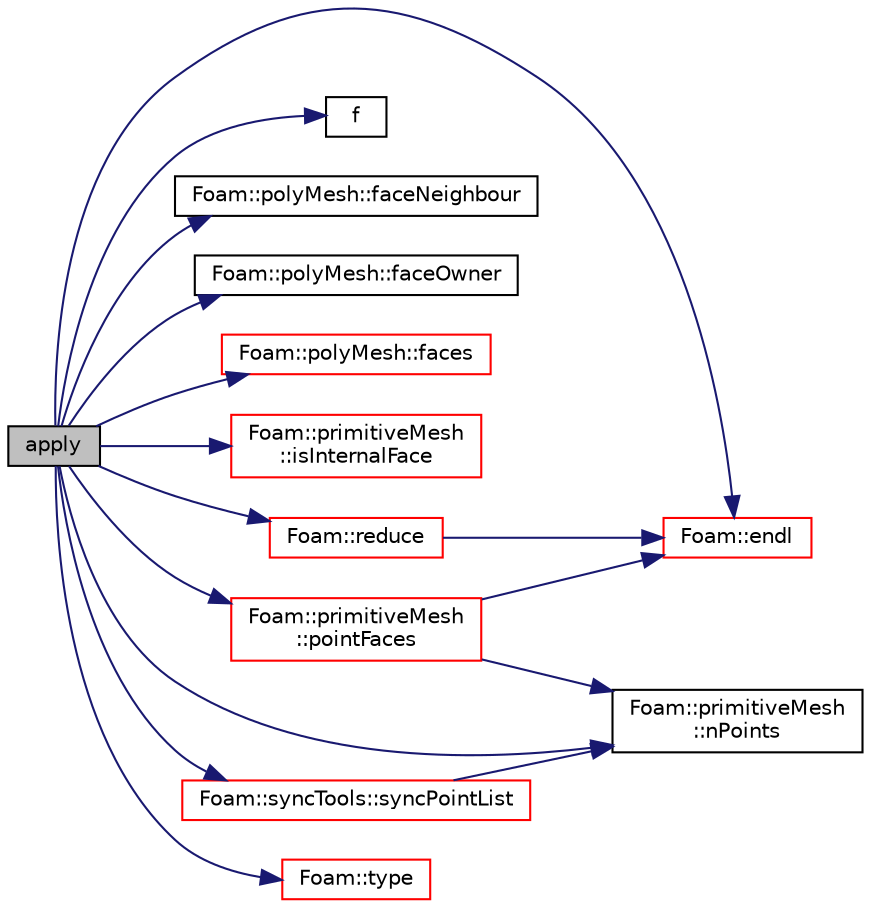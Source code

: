 digraph "apply"
{
  bgcolor="transparent";
  edge [fontname="Helvetica",fontsize="10",labelfontname="Helvetica",labelfontsize="10"];
  node [fontname="Helvetica",fontsize="10",shape=record];
  rankdir="LR";
  Node1186 [label="apply",height=0.2,width=0.4,color="black", fillcolor="grey75", style="filled", fontcolor="black"];
  Node1186 -> Node1187 [color="midnightblue",fontsize="10",style="solid",fontname="Helvetica"];
  Node1187 [label="Foam::endl",height=0.2,width=0.4,color="red",URL="$a21851.html#a2db8fe02a0d3909e9351bb4275b23ce4",tooltip="Add newline and flush stream. "];
  Node1186 -> Node1189 [color="midnightblue",fontsize="10",style="solid",fontname="Helvetica"];
  Node1189 [label="f",height=0.2,width=0.4,color="black",URL="$a18335.html#a888be93833ac7a23170555c69c690288"];
  Node1186 -> Node1190 [color="midnightblue",fontsize="10",style="solid",fontname="Helvetica"];
  Node1190 [label="Foam::polyMesh::faceNeighbour",height=0.2,width=0.4,color="black",URL="$a28565.html#a9fb57b52c700ed61f09ada65412d13e3",tooltip="Return face neighbour. "];
  Node1186 -> Node1191 [color="midnightblue",fontsize="10",style="solid",fontname="Helvetica"];
  Node1191 [label="Foam::polyMesh::faceOwner",height=0.2,width=0.4,color="black",URL="$a28565.html#a57752b49bfee23ca1944c3fb0493974f",tooltip="Return face owner. "];
  Node1186 -> Node1192 [color="midnightblue",fontsize="10",style="solid",fontname="Helvetica"];
  Node1192 [label="Foam::polyMesh::faces",height=0.2,width=0.4,color="red",URL="$a28565.html#a431c0a24765f0bb6d32f6a03ce0e9b57",tooltip="Return raw faces. "];
  Node1186 -> Node1236 [color="midnightblue",fontsize="10",style="solid",fontname="Helvetica"];
  Node1236 [label="Foam::primitiveMesh\l::isInternalFace",height=0.2,width=0.4,color="red",URL="$a28685.html#ae3e48ad9ec4c5132ec7d3d702ad17c9e",tooltip="Return true if given face label is internal to the mesh. "];
  Node1186 -> Node1238 [color="midnightblue",fontsize="10",style="solid",fontname="Helvetica"];
  Node1238 [label="Foam::primitiveMesh\l::nPoints",height=0.2,width=0.4,color="black",URL="$a28685.html#a1c886a784a597459dbf2d9470798e9dd"];
  Node1186 -> Node1239 [color="midnightblue",fontsize="10",style="solid",fontname="Helvetica"];
  Node1239 [label="Foam::primitiveMesh\l::pointFaces",height=0.2,width=0.4,color="red",URL="$a28685.html#acc347dd5dd3557af888ac3dd86d90d22"];
  Node1239 -> Node1187 [color="midnightblue",fontsize="10",style="solid",fontname="Helvetica"];
  Node1239 -> Node1238 [color="midnightblue",fontsize="10",style="solid",fontname="Helvetica"];
  Node1186 -> Node1253 [color="midnightblue",fontsize="10",style="solid",fontname="Helvetica"];
  Node1253 [label="Foam::reduce",height=0.2,width=0.4,color="red",URL="$a21851.html#a7ffd6af4acc2eb9ba72ee296b5ecda23"];
  Node1253 -> Node1187 [color="midnightblue",fontsize="10",style="solid",fontname="Helvetica"];
  Node1186 -> Node1263 [color="midnightblue",fontsize="10",style="solid",fontname="Helvetica"];
  Node1263 [label="Foam::syncTools::syncPointList",height=0.2,width=0.4,color="red",URL="$a28657.html#a197ed77a9101bdfb37253bd3f507c017",tooltip="Synchronize values on all mesh points. "];
  Node1263 -> Node1238 [color="midnightblue",fontsize="10",style="solid",fontname="Helvetica"];
  Node1186 -> Node1267 [color="midnightblue",fontsize="10",style="solid",fontname="Helvetica"];
  Node1267 [label="Foam::type",height=0.2,width=0.4,color="red",URL="$a21851.html#aec48583af672626378f501eb9fc32cd1",tooltip="Return the file type: DIRECTORY or FILE. "];
}
